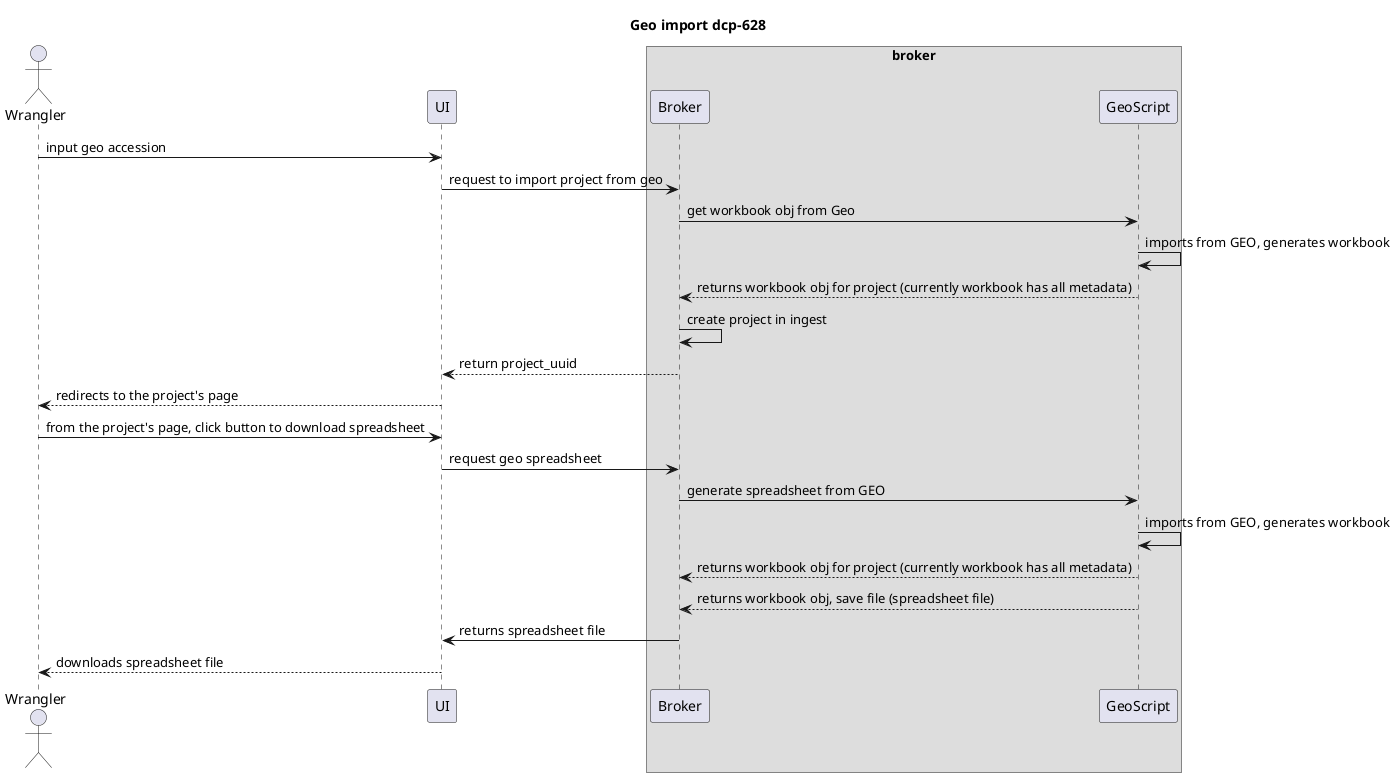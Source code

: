 @startuml

title Geo import dcp-628

actor Wrangler
participant UI
box broker
  participant Broker
  participant GeoScript
end box


Wrangler -> UI : input geo accession
UI -> Broker : request to import project from geo
Broker -> GeoScript : get workbook obj from Geo
GeoScript -> GeoScript: imports from GEO, generates workbook
GeoScript --> Broker : returns workbook obj for project (currently workbook has all metadata)
Broker -> Broker : create project in ingest
Broker --> UI : return project_uuid
UI --> Wrangler : redirects to the project's page

Wrangler -> UI : from the project's page, click button to download spreadsheet
UI->Broker: request geo spreadsheet
Broker -> GeoScript : generate spreadsheet from GEO
GeoScript -> GeoScript: imports from GEO, generates workbook
GeoScript --> Broker : returns workbook obj for project (currently workbook has all metadata)
GeoScript --> Broker : returns workbook obj, save file (spreadsheet file)
Broker -> UI : returns spreadsheet file
UI --> Wrangler : downloads spreadsheet file

@enduml